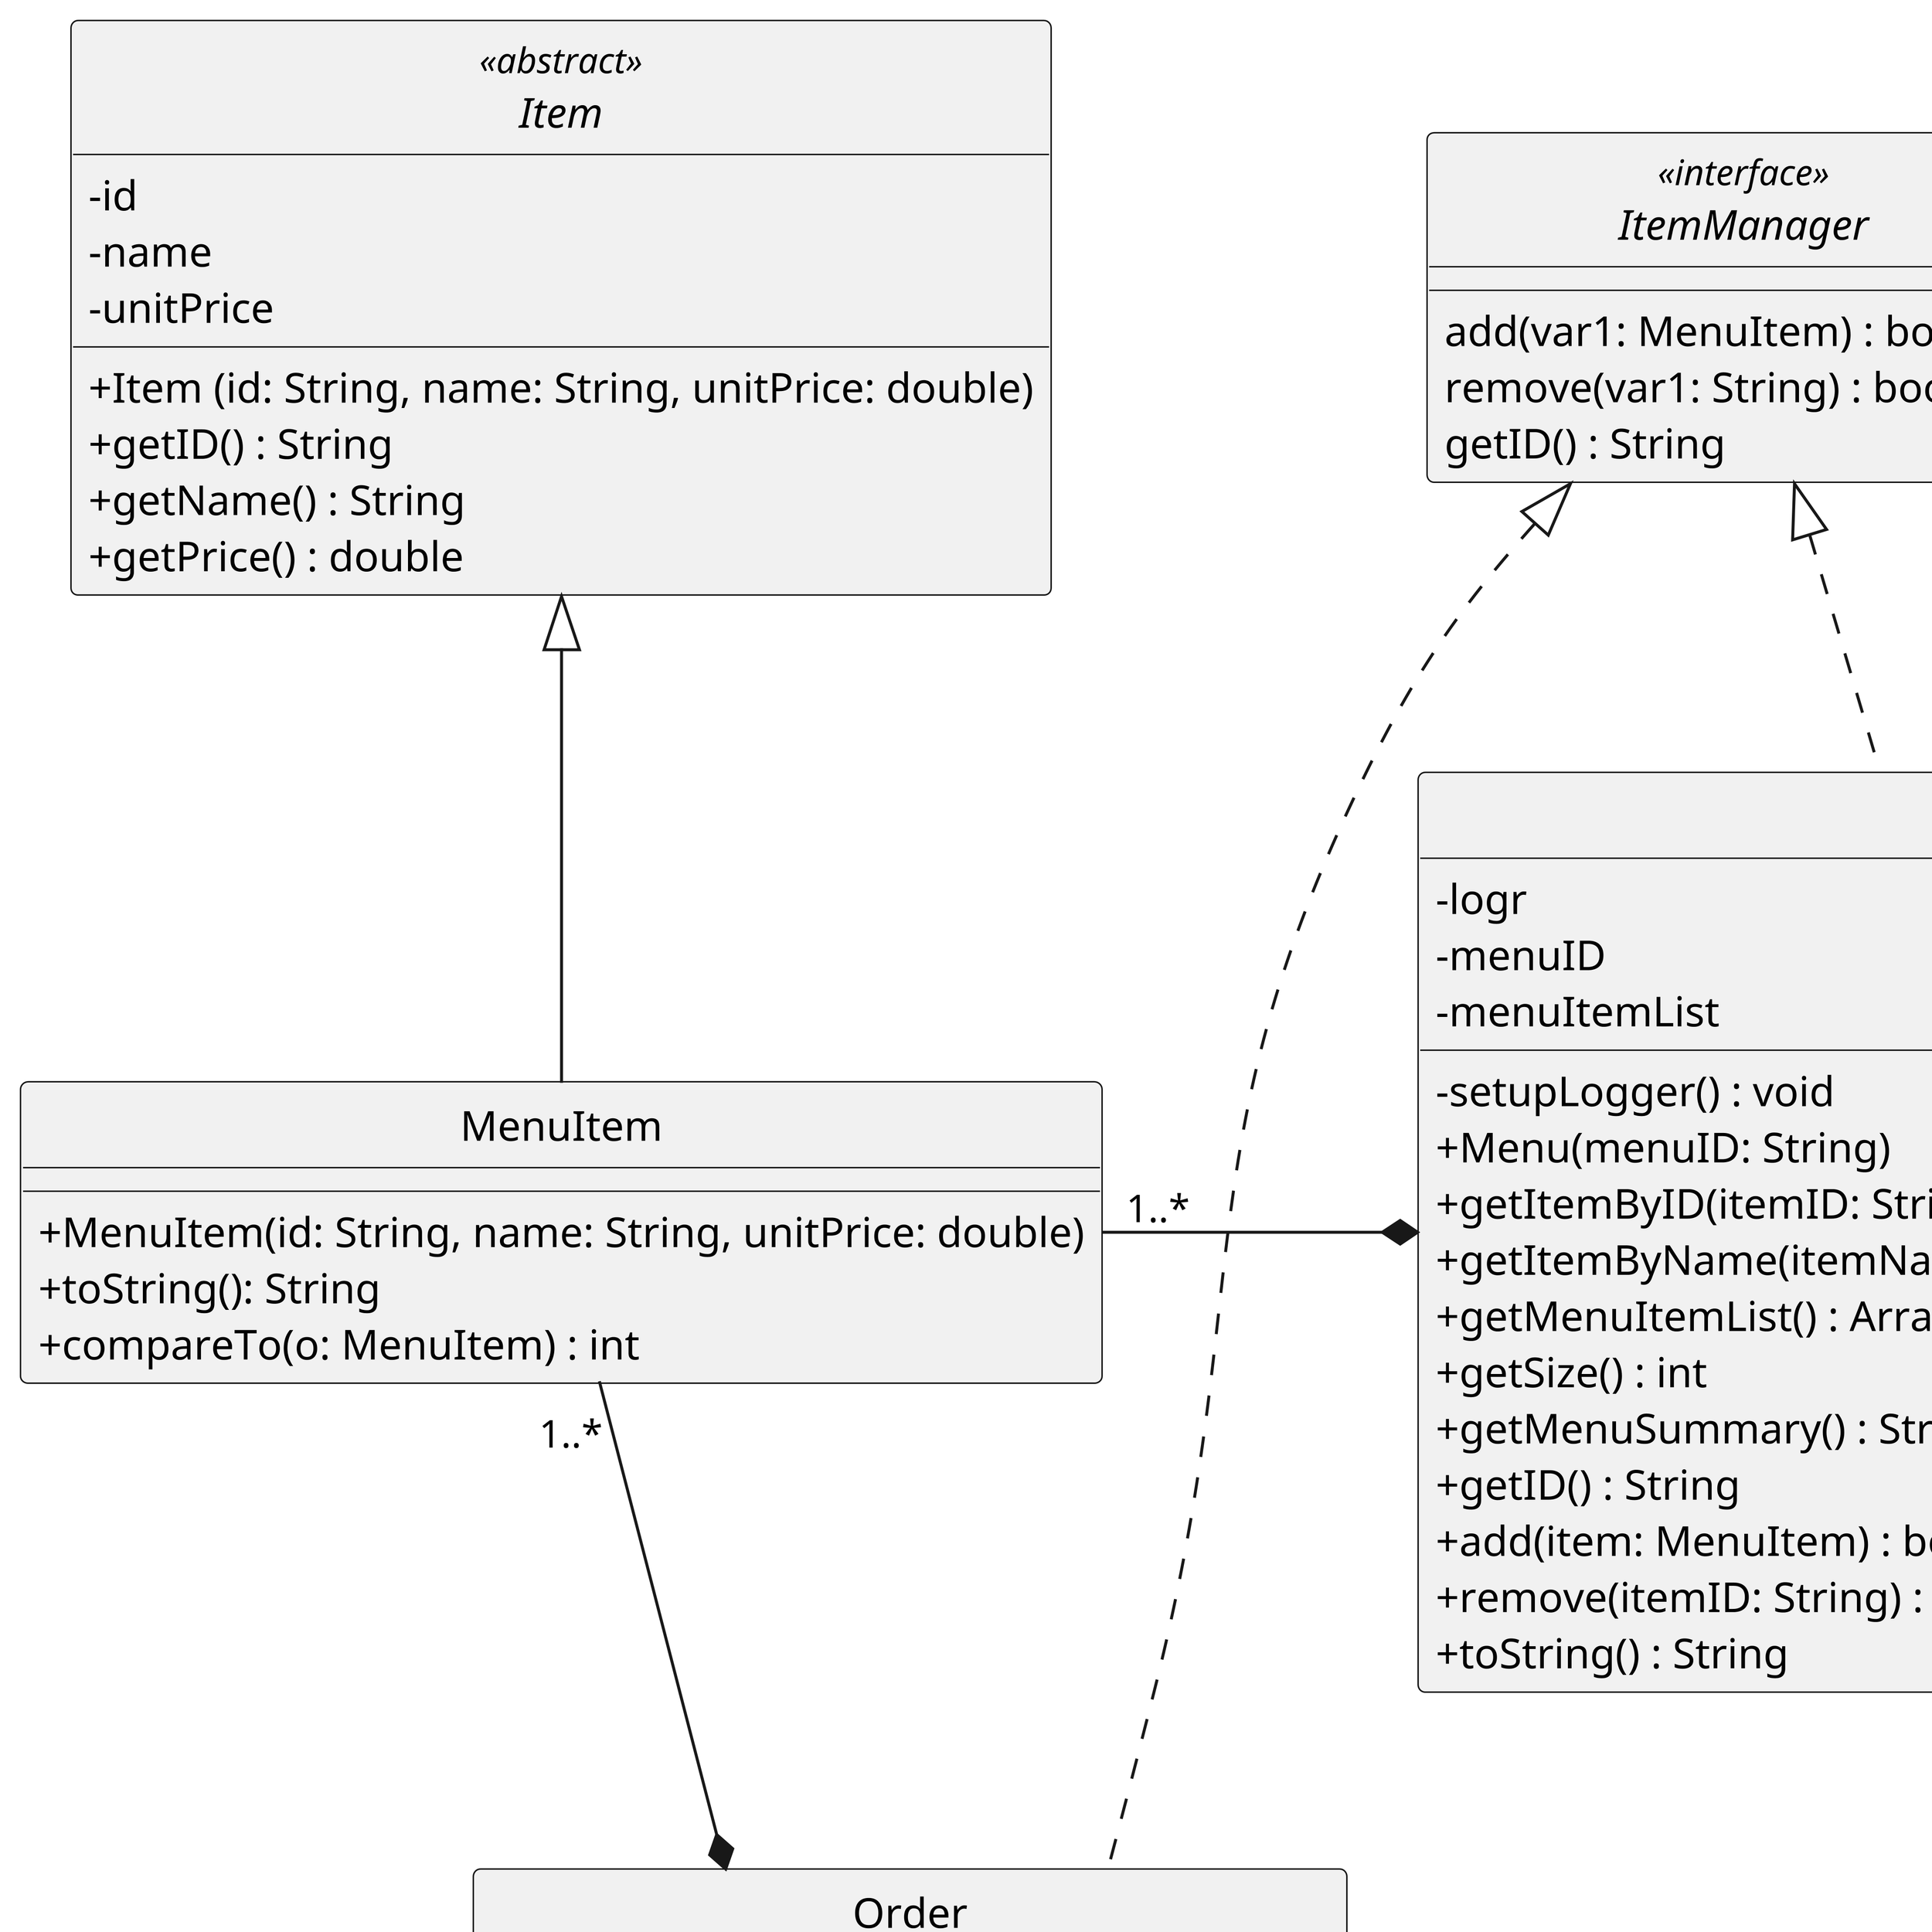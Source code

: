 @startuml
'https://plantuml.com/class-diagram

skinparam dpi 600
hide circle
skinparam classAttributeIconSize 0

abstract class Item  << abstract >>{
    -id
    - name
    - unitPrice

    + Item (id: String, name: String, unitPrice: double)
    +getID() : String
    +getName() : String
    +getPrice() : double

}
interface ItemManager << interface >>{
    add(var1: MenuItem) : boolean
    remove(var1: String) : boolean
    getID() : String
}
class Menu {
- logr
- menuID
- menuItemList
- setupLogger() : void
+ Menu(menuID: String)
+ getItemByID(itemID: String) : Optional<MenuItem>
+ getItemByName(itemName: String) : Optional<MenuItem>
+ getMenuItemList() : ArrayList<MenuItem>
+ getSize() : int
+ getMenuSummary() : String
+ getID() : String
+ add(item: MenuItem) : boolean
+ remove(itemID: String) : boolean
+ toString() : String
}
class MenuItem {
+ MenuItem(id: String, name: String, unitPrice: double)
+ toString(): String
+ compareTo(o: MenuItem) : int
}
class Order {
- SERVICE_CHARGE
- GST
- orderID
- restaurantName
- restaurantAddress
- orderType
- userName
- orderItemList
+ add(item: MenuItem) : boolean
+ remove(itemID: String) : boolean
+ remove(item: MenuItem) : boolean
+ getItemCount(itemID String): int
+ getID() : String
+ getSize() : int
+ getTotalPrice() : double
+ getReceipt() : String
+ getRestaurantName() : String
+ getRestaurantAddress() : String
+ getUserName() : String
+ getOrderType() : String
+ getOrderItemList() : ArrayList<MenuItem>
+ getOrderSummary() : String
+ toString() : String
}

Item <|-- MenuItem

ItemManager <|.. Menu
ItemManager <|.. Order

MenuItem "1..*" --* Order
MenuItem "1..*" -* Menu




@enduml